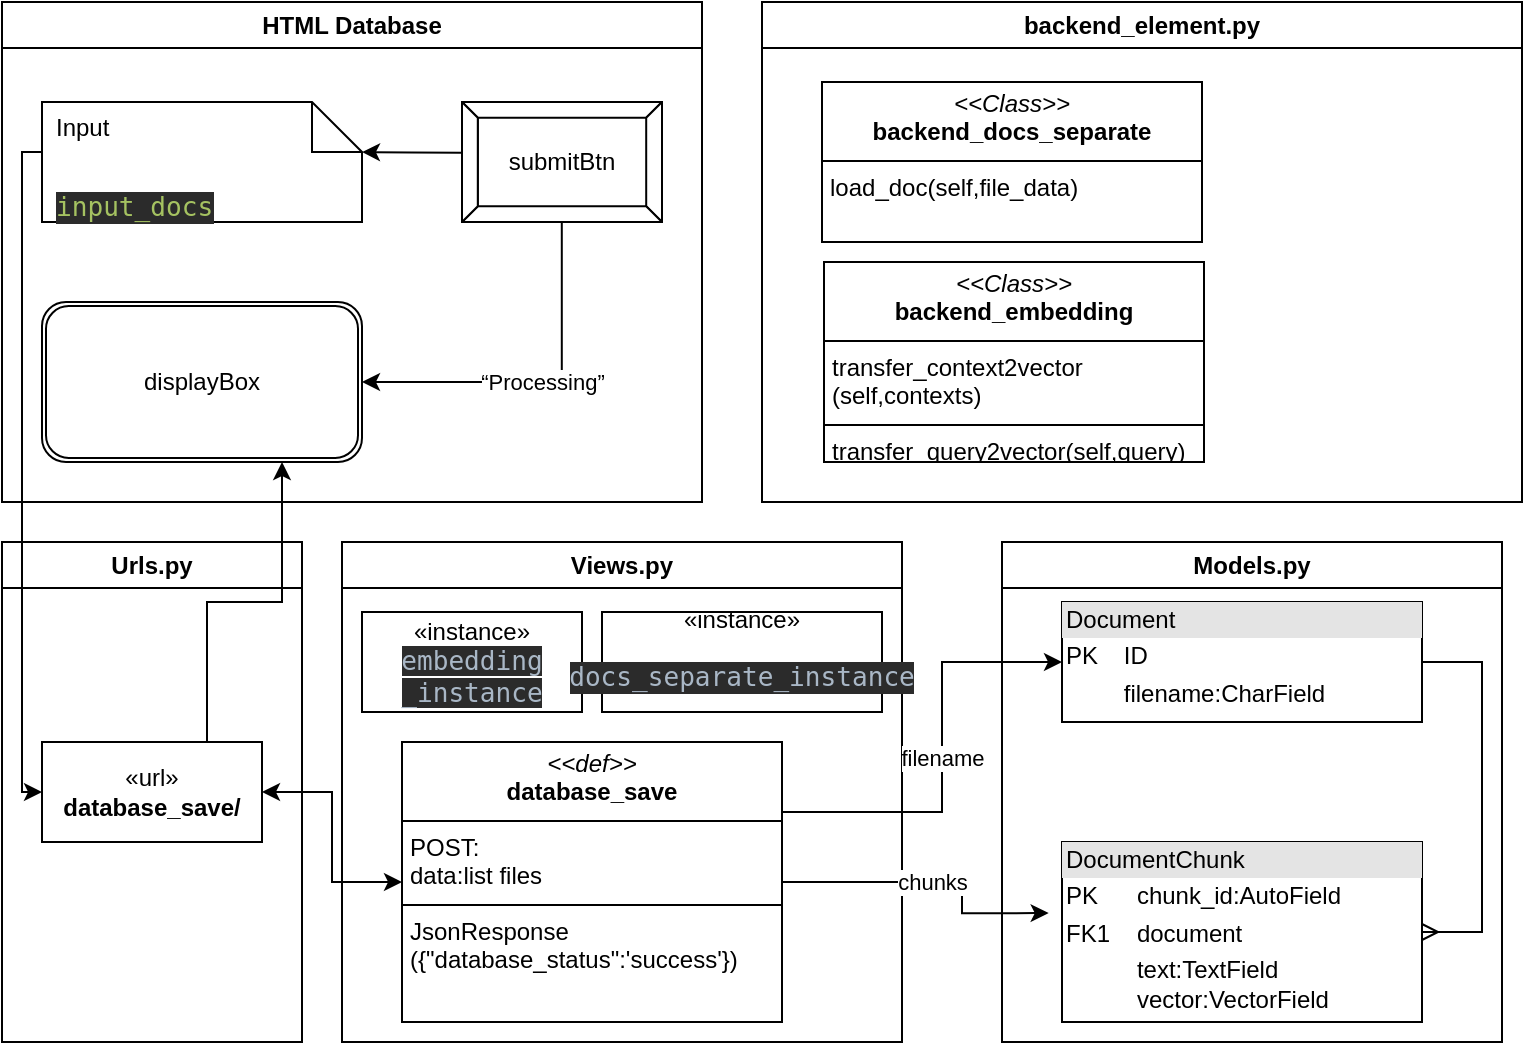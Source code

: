<mxfile version="24.2.8" type="github" pages="2">
  <diagram name="Database_input" id="rYWnF4EzFc-xeUCbDsja">
    <mxGraphModel dx="1775" dy="1664" grid="1" gridSize="10" guides="1" tooltips="1" connect="1" arrows="1" fold="1" page="1" pageScale="1" pageWidth="850" pageHeight="1100" math="0" shadow="0">
      <root>
        <mxCell id="0" />
        <mxCell id="1" parent="0" />
        <mxCell id="9mr7hPX-vYgORIki7gie-10" value="Models.py" style="swimlane;whiteSpace=wrap;html=1;" parent="1" vertex="1">
          <mxGeometry x="190" y="230" width="250" height="250" as="geometry">
            <mxRectangle x="200" y="200" width="100" height="30" as="alternateBounds" />
          </mxGeometry>
        </mxCell>
        <mxCell id="9mr7hPX-vYgORIki7gie-15" value="" style="group" parent="9mr7hPX-vYgORIki7gie-10" vertex="1" connectable="0">
          <mxGeometry x="30" y="30" width="220" height="210" as="geometry" />
        </mxCell>
        <mxCell id="9mr7hPX-vYgORIki7gie-11" value="&lt;div style=&quot;box-sizing:border-box;width:100%;background:#e4e4e4;padding:2px;&quot;&gt;Document&lt;/div&gt;&lt;table style=&quot;width:100%;font-size:1em;&quot; cellpadding=&quot;2&quot; cellspacing=&quot;0&quot;&gt;&lt;tbody&gt;&lt;tr&gt;&lt;td&gt;PK&lt;/td&gt;&lt;td&gt;ID&lt;/td&gt;&lt;/tr&gt;&lt;tr&gt;&lt;td&gt;&lt;br&gt;&lt;/td&gt;&lt;td&gt;filename:CharField&lt;br&gt;&lt;/td&gt;&lt;/tr&gt;&lt;tr&gt;&lt;td&gt;&lt;br&gt;&lt;/td&gt;&lt;td&gt;&lt;br&gt;&lt;/td&gt;&lt;/tr&gt;&lt;/tbody&gt;&lt;/table&gt;" style="verticalAlign=top;align=left;overflow=fill;html=1;whiteSpace=wrap;movable=1;resizable=1;rotatable=1;deletable=1;editable=1;locked=0;connectable=1;" parent="9mr7hPX-vYgORIki7gie-15" vertex="1">
          <mxGeometry width="180" height="60" as="geometry" />
        </mxCell>
        <mxCell id="9mr7hPX-vYgORIki7gie-12" value="&lt;div style=&quot;box-sizing:border-box;width:100%;background:#e4e4e4;padding:2px;&quot;&gt;DocumentChunk&lt;br&gt;&lt;/div&gt;&lt;table style=&quot;width:100%;font-size:1em;&quot; cellpadding=&quot;2&quot; cellspacing=&quot;0&quot;&gt;&lt;tbody&gt;&lt;tr&gt;&lt;td&gt;PK&lt;/td&gt;&lt;td&gt;chunk_id:AutoField&lt;br&gt;&lt;/td&gt;&lt;/tr&gt;&lt;tr&gt;&lt;td&gt;FK1&lt;/td&gt;&lt;td&gt;document&lt;/td&gt;&lt;/tr&gt;&lt;tr&gt;&lt;td&gt;&lt;/td&gt;&lt;td&gt;text:TextField&lt;br&gt;vector:VectorField&lt;br&gt;&lt;/td&gt;&lt;/tr&gt;&lt;/tbody&gt;&lt;/table&gt;" style="verticalAlign=top;align=left;overflow=fill;html=1;whiteSpace=wrap;movable=1;resizable=1;rotatable=1;deletable=1;editable=1;locked=0;connectable=1;" parent="9mr7hPX-vYgORIki7gie-15" vertex="1">
          <mxGeometry y="120" width="180" height="90" as="geometry" />
        </mxCell>
        <mxCell id="9mr7hPX-vYgORIki7gie-13" value="" style="edgeStyle=entityRelationEdgeStyle;fontSize=12;html=1;endArrow=ERmany;rounded=0;exitX=1;exitY=0.5;exitDx=0;exitDy=0;entryX=1;entryY=0.5;entryDx=0;entryDy=0;movable=1;resizable=1;rotatable=1;deletable=1;editable=1;locked=0;connectable=1;" parent="9mr7hPX-vYgORIki7gie-15" source="9mr7hPX-vYgORIki7gie-11" target="9mr7hPX-vYgORIki7gie-12" edge="1">
          <mxGeometry width="100" height="100" relative="1" as="geometry">
            <mxPoint x="210" y="60" as="sourcePoint" />
            <mxPoint x="210" y="120" as="targetPoint" />
            <Array as="points">
              <mxPoint x="210" y="90" />
              <mxPoint x="220" y="100" />
            </Array>
          </mxGeometry>
        </mxCell>
        <mxCell id="9mr7hPX-vYgORIki7gie-17" value="Views.py" style="swimlane;whiteSpace=wrap;html=1;" parent="1" vertex="1">
          <mxGeometry x="-140" y="230" width="280" height="250" as="geometry">
            <mxRectangle x="200" y="200" width="100" height="30" as="alternateBounds" />
          </mxGeometry>
        </mxCell>
        <mxCell id="nazsn9qA2awm31qbik97-1" value="&lt;p style=&quot;margin:0px;margin-top:4px;text-align:center;&quot;&gt;&lt;i&gt;&amp;lt;&amp;lt;def&amp;gt;&amp;gt;&lt;/i&gt;&lt;br&gt;&lt;b&gt;database_save&lt;/b&gt;&lt;br&gt;&lt;/p&gt;&lt;hr size=&quot;1&quot; style=&quot;border-style:solid;&quot;&gt;&lt;p style=&quot;margin:0px;margin-left:4px;&quot;&gt;POST:&lt;/p&gt;&lt;p style=&quot;margin:0px;margin-left:4px;&quot;&gt;data:list files&lt;/p&gt;&lt;hr size=&quot;1&quot; style=&quot;border-style:solid;&quot;&gt;&lt;p style=&quot;margin:0px;margin-left:4px;&quot;&gt;JsonResponse&lt;/p&gt;&lt;p style=&quot;margin:0px;margin-left:4px;&quot;&gt;({&quot;database_status&quot;:&#39;success&#39;})&lt;br&gt;&lt;/p&gt;" style="verticalAlign=top;align=left;overflow=fill;html=1;whiteSpace=wrap;" parent="9mr7hPX-vYgORIki7gie-17" vertex="1">
          <mxGeometry x="30" y="100" width="190" height="140" as="geometry" />
        </mxCell>
        <mxCell id="ifvu6ruTsZ-LxHUJrzXw-1" value="«instance»&lt;br&gt;&lt;span style=&quot;background-color: rgb(43, 43, 43); color: rgb(169, 183, 198); font-family: &amp;quot;JetBrains Mono&amp;quot;, monospace; font-size: 9.8pt;&quot;&gt;embedding&lt;/span&gt;&lt;div&gt;&lt;span style=&quot;background-color: rgb(43, 43, 43); color: rgb(169, 183, 198); font-family: &amp;quot;JetBrains Mono&amp;quot;, monospace; font-size: 9.8pt;&quot;&gt;_instance&lt;/span&gt;&lt;/div&gt;" style="html=1;whiteSpace=wrap;" vertex="1" parent="9mr7hPX-vYgORIki7gie-17">
          <mxGeometry x="10" y="35" width="110" height="50" as="geometry" />
        </mxCell>
        <mxCell id="ifvu6ruTsZ-LxHUJrzXw-2" value="«instance»&lt;br&gt;&lt;div style=&quot;background-color:#2b2b2b;color:#a9b7c6;font-family:&#39;JetBrains Mono&#39;,monospace;font-size:9.8pt;&quot;&gt;&lt;pre&gt;docs_separate_instance&lt;/pre&gt;&lt;/div&gt;" style="html=1;whiteSpace=wrap;" vertex="1" parent="9mr7hPX-vYgORIki7gie-17">
          <mxGeometry x="130" y="35" width="140" height="50" as="geometry" />
        </mxCell>
        <mxCell id="9mr7hPX-vYgORIki7gie-22" value="filename" style="edgeStyle=orthogonalEdgeStyle;rounded=0;orthogonalLoop=1;jettySize=auto;html=1;exitX=1;exitY=0.25;exitDx=0;exitDy=0;entryX=0;entryY=0.5;entryDx=0;entryDy=0;" parent="1" source="nazsn9qA2awm31qbik97-1" target="9mr7hPX-vYgORIki7gie-11" edge="1">
          <mxGeometry relative="1" as="geometry">
            <Array as="points">
              <mxPoint x="160" y="365" />
              <mxPoint x="160" y="290" />
            </Array>
          </mxGeometry>
        </mxCell>
        <mxCell id="9mr7hPX-vYgORIki7gie-25" value="chunks" style="edgeStyle=orthogonalEdgeStyle;rounded=0;orthogonalLoop=1;jettySize=auto;html=1;exitX=1;exitY=0.5;exitDx=0;exitDy=0;entryX=-0.037;entryY=0.395;entryDx=0;entryDy=0;entryPerimeter=0;" parent="1" source="nazsn9qA2awm31qbik97-1" target="9mr7hPX-vYgORIki7gie-12" edge="1">
          <mxGeometry relative="1" as="geometry">
            <mxPoint x="190" y="550" as="targetPoint" />
            <Array as="points">
              <mxPoint x="170" y="400" />
              <mxPoint x="170" y="416" />
            </Array>
          </mxGeometry>
        </mxCell>
        <mxCell id="9mr7hPX-vYgORIki7gie-26" value="Urls.py" style="swimlane;whiteSpace=wrap;html=1;" parent="1" vertex="1">
          <mxGeometry x="-310" y="230" width="150" height="250" as="geometry">
            <mxRectangle x="200" y="200" width="100" height="30" as="alternateBounds" />
          </mxGeometry>
        </mxCell>
        <mxCell id="9mr7hPX-vYgORIki7gie-28" value="«url»&lt;br&gt;&lt;b&gt;database_save/&lt;/b&gt;" style="html=1;whiteSpace=wrap;" parent="9mr7hPX-vYgORIki7gie-26" vertex="1">
          <mxGeometry x="20" y="100" width="110" height="50" as="geometry" />
        </mxCell>
        <mxCell id="9mr7hPX-vYgORIki7gie-30" value="HTML Database" style="swimlane;whiteSpace=wrap;html=1;" parent="1" vertex="1">
          <mxGeometry x="-310" y="-40" width="350" height="250" as="geometry">
            <mxRectangle x="200" y="200" width="100" height="30" as="alternateBounds" />
          </mxGeometry>
        </mxCell>
        <mxCell id="9mr7hPX-vYgORIki7gie-38" value="submitBtn" style="labelPosition=center;verticalLabelPosition=middle;align=center;html=1;shape=mxgraph.basic.button;dx=7.9;whiteSpace=wrap;" parent="9mr7hPX-vYgORIki7gie-30" vertex="1">
          <mxGeometry x="230" y="50" width="100" height="60" as="geometry" />
        </mxCell>
        <mxCell id="9mr7hPX-vYgORIki7gie-48" value="" style="edgeStyle=orthogonalEdgeStyle;rounded=0;orthogonalLoop=1;jettySize=auto;html=1;entryX=0;entryY=0;entryDx=160;entryDy=25;entryPerimeter=0;exitX=-0.003;exitY=0.422;exitDx=0;exitDy=0;exitPerimeter=0;" parent="9mr7hPX-vYgORIki7gie-30" source="9mr7hPX-vYgORIki7gie-38" target="9mr7hPX-vYgORIki7gie-39" edge="1">
          <mxGeometry relative="1" as="geometry">
            <mxPoint x="280" y="75" as="sourcePoint" />
            <mxPoint x="200" y="70" as="targetPoint" />
          </mxGeometry>
        </mxCell>
        <mxCell id="9mr7hPX-vYgORIki7gie-39" value="&lt;div style=&quot;background-color:#2b2b2b;color:#a9b7c6;font-family:&#39;JetBrains Mono&#39;,monospace;font-size:9.8pt;&quot;&gt;&lt;pre&gt;&lt;span style=&quot;color:#a5c261;&quot;&gt;input_docs&lt;/span&gt;&lt;/pre&gt;&lt;/div&gt;" style="shape=note2;boundedLbl=1;whiteSpace=wrap;html=1;size=25;verticalAlign=top;align=left;spacingLeft=5;" parent="9mr7hPX-vYgORIki7gie-30" vertex="1">
          <mxGeometry x="20" y="50" width="160" height="60" as="geometry" />
        </mxCell>
        <mxCell id="9mr7hPX-vYgORIki7gie-40" value="Input" style="resizeWidth=1;part=1;strokeColor=none;fillColor=none;align=left;spacingLeft=5;html=1;whiteSpace=wrap;" parent="9mr7hPX-vYgORIki7gie-39" vertex="1">
          <mxGeometry width="160" height="25" relative="1" as="geometry" />
        </mxCell>
        <mxCell id="9mr7hPX-vYgORIki7gie-41" value="displayBox" style="shape=ext;double=1;rounded=1;whiteSpace=wrap;html=1;" parent="9mr7hPX-vYgORIki7gie-30" vertex="1">
          <mxGeometry x="20" y="150" width="160" height="80" as="geometry" />
        </mxCell>
        <mxCell id="9mr7hPX-vYgORIki7gie-44" value="“Processing”" style="edgeStyle=orthogonalEdgeStyle;orthogonalLoop=1;jettySize=auto;html=1;rounded=0;exitX=0.499;exitY=0.999;exitDx=0;exitDy=0;exitPerimeter=0;entryX=1;entryY=0.5;entryDx=0;entryDy=0;" parent="9mr7hPX-vYgORIki7gie-30" source="9mr7hPX-vYgORIki7gie-38" target="9mr7hPX-vYgORIki7gie-41" edge="1">
          <mxGeometry width="80" relative="1" as="geometry">
            <mxPoint x="150" y="240" as="sourcePoint" />
            <mxPoint x="230" y="240" as="targetPoint" />
          </mxGeometry>
        </mxCell>
        <mxCell id="9mr7hPX-vYgORIki7gie-49" style="edgeStyle=orthogonalEdgeStyle;rounded=0;orthogonalLoop=1;jettySize=auto;html=1;exitX=0;exitY=1;exitDx=0;exitDy=0;entryX=0;entryY=0.5;entryDx=0;entryDy=0;" parent="1" source="9mr7hPX-vYgORIki7gie-40" target="9mr7hPX-vYgORIki7gie-28" edge="1">
          <mxGeometry relative="1" as="geometry">
            <Array as="points">
              <mxPoint x="-300" y="35" />
              <mxPoint x="-300" y="355" />
            </Array>
          </mxGeometry>
        </mxCell>
        <mxCell id="9mr7hPX-vYgORIki7gie-50" style="edgeStyle=orthogonalEdgeStyle;rounded=0;orthogonalLoop=1;jettySize=auto;html=1;exitX=1;exitY=0.5;exitDx=0;exitDy=0;endArrow=classic;endFill=1;strokeColor=default;startArrow=classic;startFill=1;" parent="1" source="9mr7hPX-vYgORIki7gie-28" target="nazsn9qA2awm31qbik97-1" edge="1">
          <mxGeometry relative="1" as="geometry" />
        </mxCell>
        <mxCell id="9mr7hPX-vYgORIki7gie-51" style="edgeStyle=orthogonalEdgeStyle;rounded=0;orthogonalLoop=1;jettySize=auto;html=1;exitX=0.75;exitY=0;exitDx=0;exitDy=0;entryX=0.75;entryY=1;entryDx=0;entryDy=0;" parent="1" source="9mr7hPX-vYgORIki7gie-28" target="9mr7hPX-vYgORIki7gie-41" edge="1">
          <mxGeometry relative="1" as="geometry" />
        </mxCell>
        <mxCell id="9mr7hPX-vYgORIki7gie-52" value="backend_e&lt;span style=&quot;background-color: initial;&quot;&gt;lement.py&lt;/span&gt;" style="swimlane;whiteSpace=wrap;html=1;" parent="1" vertex="1">
          <mxGeometry x="70" y="-40" width="380" height="250" as="geometry">
            <mxRectangle x="200" y="200" width="100" height="30" as="alternateBounds" />
          </mxGeometry>
        </mxCell>
        <mxCell id="9mr7hPX-vYgORIki7gie-53" value="&lt;p style=&quot;margin:0px;margin-top:4px;text-align:center;&quot;&gt;&lt;i&gt;&amp;lt;&amp;lt;Class&amp;gt;&amp;gt;&lt;/i&gt;&lt;br&gt;&lt;b&gt;backend_docs_separate&lt;/b&gt;&lt;br&gt;&lt;/p&gt;&lt;hr size=&quot;1&quot; style=&quot;border-style:solid;&quot;&gt;&lt;p style=&quot;margin:0px;margin-left:4px;&quot;&gt;load_doc(self,file_data)&lt;/p&gt;&lt;p style=&quot;margin:0px;margin-left:4px;&quot;&gt;&lt;br&gt;&lt;/p&gt;" style="verticalAlign=top;align=left;overflow=fill;html=1;whiteSpace=wrap;" parent="9mr7hPX-vYgORIki7gie-52" vertex="1">
          <mxGeometry x="30" y="40" width="190" height="80" as="geometry" />
        </mxCell>
        <mxCell id="9mr7hPX-vYgORIki7gie-56" value="&lt;p style=&quot;margin:0px;margin-top:4px;text-align:center;&quot;&gt;&lt;i&gt;&amp;lt;&amp;lt;&lt;/i&gt;&lt;i&gt;Class&lt;/i&gt;&lt;i&gt;&amp;gt;&amp;gt;&lt;/i&gt;&lt;br&gt;&lt;b&gt;backend_embedding&lt;/b&gt;&lt;br&gt;&lt;/p&gt;&lt;hr size=&quot;1&quot; style=&quot;border-style:solid;&quot;&gt;&lt;p style=&quot;margin:0px;margin-left:4px;&quot;&gt;transfer_context2vector&lt;/p&gt;&lt;p style=&quot;margin:0px;margin-left:4px;&quot;&gt;(self,contexts)&lt;br&gt;&lt;/p&gt;&lt;hr size=&quot;1&quot; style=&quot;border-style:solid;&quot;&gt;&lt;p style=&quot;margin:0px;margin-left:4px;&quot;&gt;transfer_query2vector(self,query)&lt;br&gt;&lt;/p&gt;" style="verticalAlign=top;align=left;overflow=fill;html=1;whiteSpace=wrap;" parent="9mr7hPX-vYgORIki7gie-52" vertex="1">
          <mxGeometry x="31" y="130" width="190" height="100" as="geometry" />
        </mxCell>
      </root>
    </mxGraphModel>
  </diagram>
  <diagram id="uGLkL6pVoAmmVMFzgdSI" name="Database_list">
    <mxGraphModel dx="1833" dy="1699" grid="1" gridSize="10" guides="1" tooltips="1" connect="1" arrows="1" fold="1" page="1" pageScale="1" pageWidth="850" pageHeight="1100" math="0" shadow="0">
      <root>
        <mxCell id="0" />
        <mxCell id="1" parent="0" />
        <mxCell id="OzPT60FVc8pBv03edJLI-1" value="Models.py" style="swimlane;whiteSpace=wrap;html=1;" vertex="1" parent="1">
          <mxGeometry x="190" y="230" width="250" height="250" as="geometry">
            <mxRectangle x="200" y="200" width="100" height="30" as="alternateBounds" />
          </mxGeometry>
        </mxCell>
        <mxCell id="OzPT60FVc8pBv03edJLI-2" value="" style="group" vertex="1" connectable="0" parent="OzPT60FVc8pBv03edJLI-1">
          <mxGeometry x="30" y="30" width="220" height="210" as="geometry" />
        </mxCell>
        <mxCell id="OzPT60FVc8pBv03edJLI-3" value="&lt;div style=&quot;box-sizing:border-box;width:100%;background:#e4e4e4;padding:2px;&quot;&gt;Document&lt;/div&gt;&lt;table style=&quot;width:100%;font-size:1em;&quot; cellpadding=&quot;2&quot; cellspacing=&quot;0&quot;&gt;&lt;tbody&gt;&lt;tr&gt;&lt;td&gt;PK&lt;/td&gt;&lt;td&gt;ID&lt;/td&gt;&lt;/tr&gt;&lt;tr&gt;&lt;td&gt;&lt;br&gt;&lt;/td&gt;&lt;td&gt;filename:CharField&lt;br&gt;&lt;/td&gt;&lt;/tr&gt;&lt;tr&gt;&lt;td&gt;&lt;br&gt;&lt;/td&gt;&lt;td&gt;&lt;br&gt;&lt;/td&gt;&lt;/tr&gt;&lt;/tbody&gt;&lt;/table&gt;" style="verticalAlign=top;align=left;overflow=fill;html=1;whiteSpace=wrap;movable=1;resizable=1;rotatable=1;deletable=1;editable=1;locked=0;connectable=1;" vertex="1" parent="OzPT60FVc8pBv03edJLI-2">
          <mxGeometry width="180" height="60" as="geometry" />
        </mxCell>
        <mxCell id="OzPT60FVc8pBv03edJLI-4" value="&lt;div style=&quot;box-sizing:border-box;width:100%;background:#e4e4e4;padding:2px;&quot;&gt;DocumentChunk&lt;br&gt;&lt;/div&gt;&lt;table style=&quot;width:100%;font-size:1em;&quot; cellpadding=&quot;2&quot; cellspacing=&quot;0&quot;&gt;&lt;tbody&gt;&lt;tr&gt;&lt;td&gt;PK&lt;/td&gt;&lt;td&gt;chunk_id:AutoField&lt;br&gt;&lt;/td&gt;&lt;/tr&gt;&lt;tr&gt;&lt;td&gt;FK1&lt;/td&gt;&lt;td&gt;document&lt;/td&gt;&lt;/tr&gt;&lt;tr&gt;&lt;td&gt;&lt;/td&gt;&lt;td&gt;text:TextField&lt;br&gt;vector:VectorField&lt;br&gt;&lt;/td&gt;&lt;/tr&gt;&lt;/tbody&gt;&lt;/table&gt;" style="verticalAlign=top;align=left;overflow=fill;html=1;whiteSpace=wrap;movable=1;resizable=1;rotatable=1;deletable=1;editable=1;locked=0;connectable=1;" vertex="1" parent="OzPT60FVc8pBv03edJLI-2">
          <mxGeometry y="120" width="180" height="90" as="geometry" />
        </mxCell>
        <mxCell id="OzPT60FVc8pBv03edJLI-5" value="" style="edgeStyle=entityRelationEdgeStyle;fontSize=12;html=1;endArrow=ERmany;rounded=0;exitX=1;exitY=0.5;exitDx=0;exitDy=0;entryX=1;entryY=0.5;entryDx=0;entryDy=0;movable=1;resizable=1;rotatable=1;deletable=1;editable=1;locked=0;connectable=1;" edge="1" parent="OzPT60FVc8pBv03edJLI-2" source="OzPT60FVc8pBv03edJLI-3" target="OzPT60FVc8pBv03edJLI-4">
          <mxGeometry width="100" height="100" relative="1" as="geometry">
            <mxPoint x="210" y="60" as="sourcePoint" />
            <mxPoint x="210" y="120" as="targetPoint" />
            <Array as="points">
              <mxPoint x="210" y="90" />
              <mxPoint x="220" y="100" />
            </Array>
          </mxGeometry>
        </mxCell>
        <mxCell id="OzPT60FVc8pBv03edJLI-6" value="Views.py" style="swimlane;whiteSpace=wrap;html=1;" vertex="1" parent="1">
          <mxGeometry x="-140" y="230" width="280" height="250" as="geometry">
            <mxRectangle x="200" y="200" width="100" height="30" as="alternateBounds" />
          </mxGeometry>
        </mxCell>
        <mxCell id="OzPT60FVc8pBv03edJLI-7" value="&lt;p style=&quot;margin:0px;margin-top:4px;text-align:center;&quot;&gt;&lt;i&gt;&amp;lt;&amp;lt;def&amp;gt;&amp;gt;&lt;/i&gt;&lt;br&gt;&lt;b&gt;get_documents&lt;/b&gt;&lt;br&gt;&lt;/p&gt;&lt;hr size=&quot;1&quot; style=&quot;border-style:solid;&quot;&gt;&lt;p style=&quot;margin:0px;margin-left:4px;&quot;&gt;POST&lt;/p&gt;&lt;hr size=&quot;1&quot; style=&quot;border-style:solid;&quot;&gt;&lt;p style=&quot;margin:0px;margin-left:4px;&quot;&gt;JsonResponse([{&quot;id&quot;,&quot;filename&quot;}]&lt;/p&gt;&lt;p style=&quot;margin:0px;margin-left:4px;&quot;&gt;)&lt;/p&gt;" style="verticalAlign=top;align=left;overflow=fill;html=1;whiteSpace=wrap;" vertex="1" parent="OzPT60FVc8pBv03edJLI-6">
          <mxGeometry x="30" y="40" width="190" height="100" as="geometry" />
        </mxCell>
        <mxCell id="OzPT60FVc8pBv03edJLI-30" value="&lt;p style=&quot;margin:0px;margin-top:4px;text-align:center;&quot;&gt;&lt;i&gt;&amp;lt;&amp;lt;def&amp;gt;&amp;gt;&lt;/i&gt;&lt;br&gt;&lt;b&gt;clear_database&lt;/b&gt;&lt;br&gt;&lt;/p&gt;&lt;hr size=&quot;1&quot; style=&quot;border-style:solid;&quot;&gt;&lt;p style=&quot;margin:0px;margin-left:4px;&quot;&gt;POST&lt;/p&gt;&lt;hr size=&quot;1&quot; style=&quot;border-style:solid;&quot;&gt;&lt;p style=&quot;margin:0px;margin-left:4px;&quot;&gt;&lt;span style=&quot;background-color: initial;&quot;&gt;return HttpResponse&lt;/span&gt;&lt;br&gt;&lt;/p&gt;" style="verticalAlign=top;align=left;overflow=fill;html=1;whiteSpace=wrap;" vertex="1" parent="OzPT60FVc8pBv03edJLI-6">
          <mxGeometry x="30" y="150" width="190" height="90" as="geometry" />
        </mxCell>
        <mxCell id="OzPT60FVc8pBv03edJLI-12" value="Urls.py" style="swimlane;whiteSpace=wrap;html=1;" vertex="1" parent="1">
          <mxGeometry x="-310" y="230" width="150" height="250" as="geometry">
            <mxRectangle x="200" y="200" width="100" height="30" as="alternateBounds" />
          </mxGeometry>
        </mxCell>
        <mxCell id="OzPT60FVc8pBv03edJLI-13" value="«url»&lt;br&gt;&lt;b&gt;clear-database/&lt;/b&gt;" style="html=1;whiteSpace=wrap;" vertex="1" parent="OzPT60FVc8pBv03edJLI-12">
          <mxGeometry x="20" y="160" width="110" height="50" as="geometry" />
        </mxCell>
        <mxCell id="OzPT60FVc8pBv03edJLI-28" value="«url»&lt;br&gt;&lt;b&gt;get-documents/&lt;/b&gt;" style="html=1;whiteSpace=wrap;" vertex="1" parent="OzPT60FVc8pBv03edJLI-12">
          <mxGeometry x="20" y="50" width="110" height="50" as="geometry" />
        </mxCell>
        <mxCell id="OzPT60FVc8pBv03edJLI-14" value="HTML Database" style="swimlane;whiteSpace=wrap;html=1;" vertex="1" parent="1">
          <mxGeometry x="-310" y="-40" width="350" height="250" as="geometry">
            <mxRectangle x="200" y="200" width="100" height="30" as="alternateBounds" />
          </mxGeometry>
        </mxCell>
        <mxCell id="OzPT60FVc8pBv03edJLI-15" value="Clear Database" style="labelPosition=center;verticalLabelPosition=middle;align=center;html=1;shape=mxgraph.basic.button;dx=7.9;whiteSpace=wrap;" vertex="1" parent="OzPT60FVc8pBv03edJLI-14">
          <mxGeometry x="30" y="50" width="100" height="60" as="geometry" />
        </mxCell>
        <mxCell id="OzPT60FVc8pBv03edJLI-19" value="documentsForm" style="shape=ext;double=1;rounded=1;whiteSpace=wrap;html=1;" vertex="1" parent="OzPT60FVc8pBv03edJLI-14">
          <mxGeometry x="160" y="150" width="160" height="80" as="geometry" />
        </mxCell>
        <mxCell id="OzPT60FVc8pBv03edJLI-27" value="looklistBtn" style="labelPosition=center;verticalLabelPosition=middle;align=center;html=1;shape=mxgraph.basic.button;dx=7.9;whiteSpace=wrap;" vertex="1" parent="OzPT60FVc8pBv03edJLI-14">
          <mxGeometry x="30" y="160" width="100" height="60" as="geometry" />
        </mxCell>
        <mxCell id="OzPT60FVc8pBv03edJLI-29" style="edgeStyle=orthogonalEdgeStyle;rounded=0;orthogonalLoop=1;jettySize=auto;html=1;entryX=0;entryY=0.5;entryDx=0;entryDy=0;exitX=-0.022;exitY=0.579;exitDx=0;exitDy=0;exitPerimeter=0;" edge="1" parent="1" source="OzPT60FVc8pBv03edJLI-15" target="OzPT60FVc8pBv03edJLI-13">
          <mxGeometry relative="1" as="geometry">
            <Array as="points">
              <mxPoint x="-330" y="45" />
              <mxPoint x="-330" y="415" />
            </Array>
          </mxGeometry>
        </mxCell>
        <mxCell id="OzPT60FVc8pBv03edJLI-31" style="edgeStyle=orthogonalEdgeStyle;rounded=0;orthogonalLoop=1;jettySize=auto;html=1;exitX=1;exitY=0.5;exitDx=0;exitDy=0;entryX=0;entryY=0.5;entryDx=0;entryDy=0;startArrow=classic;startFill=1;" edge="1" parent="1" source="OzPT60FVc8pBv03edJLI-13" target="OzPT60FVc8pBv03edJLI-30">
          <mxGeometry relative="1" as="geometry" />
        </mxCell>
        <mxCell id="OzPT60FVc8pBv03edJLI-32" style="edgeStyle=orthogonalEdgeStyle;rounded=0;orthogonalLoop=1;jettySize=auto;html=1;exitX=1;exitY=0.25;exitDx=0;exitDy=0;entryX=0;entryY=0.75;entryDx=0;entryDy=0;" edge="1" parent="1" source="OzPT60FVc8pBv03edJLI-30" target="OzPT60FVc8pBv03edJLI-3">
          <mxGeometry relative="1" as="geometry" />
        </mxCell>
        <mxCell id="OzPT60FVc8pBv03edJLI-33" style="edgeStyle=orthogonalEdgeStyle;rounded=0;orthogonalLoop=1;jettySize=auto;html=1;exitX=1;exitY=0.75;exitDx=0;exitDy=0;entryX=0;entryY=0.75;entryDx=0;entryDy=0;" edge="1" parent="1" source="OzPT60FVc8pBv03edJLI-30" target="OzPT60FVc8pBv03edJLI-4">
          <mxGeometry relative="1" as="geometry" />
        </mxCell>
        <mxCell id="OzPT60FVc8pBv03edJLI-34" style="edgeStyle=orthogonalEdgeStyle;rounded=0;orthogonalLoop=1;jettySize=auto;html=1;" edge="1" parent="1" source="OzPT60FVc8pBv03edJLI-27" target="OzPT60FVc8pBv03edJLI-28">
          <mxGeometry relative="1" as="geometry">
            <Array as="points">
              <mxPoint x="-180" y="260" />
              <mxPoint x="-180" y="260" />
            </Array>
          </mxGeometry>
        </mxCell>
        <mxCell id="OzPT60FVc8pBv03edJLI-35" style="edgeStyle=orthogonalEdgeStyle;rounded=0;orthogonalLoop=1;jettySize=auto;html=1;exitX=1;exitY=0.5;exitDx=0;exitDy=0;" edge="1" parent="1" source="OzPT60FVc8pBv03edJLI-28" target="OzPT60FVc8pBv03edJLI-7">
          <mxGeometry relative="1" as="geometry" />
        </mxCell>
        <mxCell id="OzPT60FVc8pBv03edJLI-36" style="edgeStyle=orthogonalEdgeStyle;rounded=0;orthogonalLoop=1;jettySize=auto;html=1;exitX=0.5;exitY=0;exitDx=0;exitDy=0;entryX=0.804;entryY=0.997;entryDx=0;entryDy=0;entryPerimeter=0;" edge="1" parent="1" source="OzPT60FVc8pBv03edJLI-7" target="OzPT60FVc8pBv03edJLI-19">
          <mxGeometry relative="1" as="geometry" />
        </mxCell>
        <mxCell id="OzPT60FVc8pBv03edJLI-37" style="edgeStyle=orthogonalEdgeStyle;rounded=0;orthogonalLoop=1;jettySize=auto;html=1;exitX=0;exitY=0.25;exitDx=0;exitDy=0;entryX=1;entryY=0.25;entryDx=0;entryDy=0;" edge="1" parent="1" source="OzPT60FVc8pBv03edJLI-3" target="OzPT60FVc8pBv03edJLI-7">
          <mxGeometry relative="1" as="geometry" />
        </mxCell>
      </root>
    </mxGraphModel>
  </diagram>
</mxfile>
